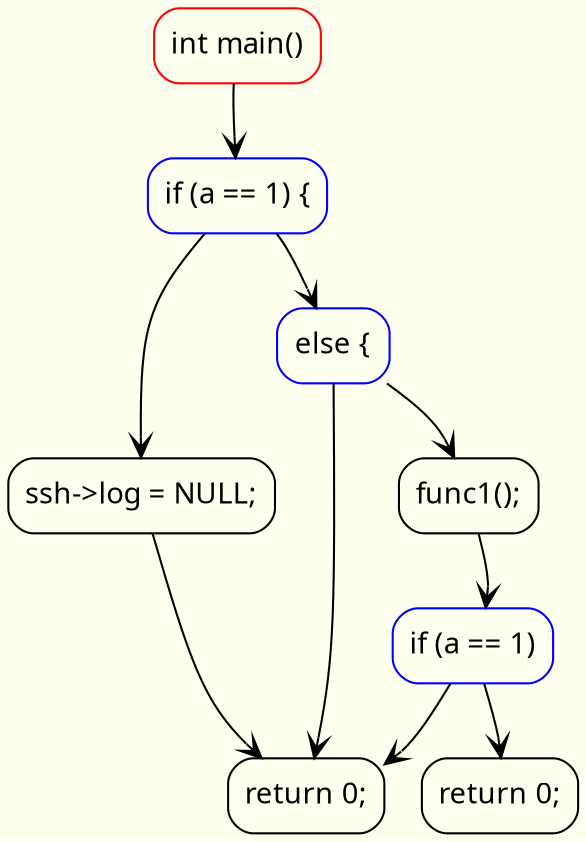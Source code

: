 strict digraph {
graph [bgcolor=ivory, splines=curved];
node [fontname="SF Pro Rounded, system-ui", shape=box, style=rounded];
edge [fontname="SF Pro Rounded, system-ui", arrowhead=vee];
"test.c#main#1#11" [label="int main()", color=red];
"test.c#main#1#11line3-9col5-6" [label="if (a == 1) {", color=blue];
"test.c#main#1#11line3-9col5-6line4-4col9-25" [label="ssh->log = NULL;", color=black];
"test.c#main#1#11line3-9col5-6line5-9col7-6" [label="else {", color=blue];
"test.c#main#1#11line10-10col5-14" [label="return 0;", color=black];
"test.c#main#1#11line3-9col5-6line5-9col7-6line6-6col9-17" [label="func1();", color=black];
"test.c#main#1#11line3-9col5-6line5-9col7-6line7-8col9-22" [label="if (a == 1)", color=blue];
"test.c#main#1#11line3-9col5-6line5-9col7-6line7-8col9-22line8-8col13-22" [label="return 0;", color=black];
"test.c#main#1#11" -> "test.c#main#1#11line3-9col5-6";
"test.c#main#1#11line3-9col5-6" -> "test.c#main#1#11line3-9col5-6line4-4col9-25";
"test.c#main#1#11line3-9col5-6" -> "test.c#main#1#11line3-9col5-6line5-9col7-6";
"test.c#main#1#11line3-9col5-6line4-4col9-25" -> "test.c#main#1#11line10-10col5-14";
"test.c#main#1#11line3-9col5-6line5-9col7-6" -> "test.c#main#1#11line3-9col5-6line5-9col7-6line6-6col9-17";
"test.c#main#1#11line3-9col5-6line5-9col7-6" -> "test.c#main#1#11line10-10col5-14";
"test.c#main#1#11line3-9col5-6line5-9col7-6line6-6col9-17" -> "test.c#main#1#11line3-9col5-6line5-9col7-6line7-8col9-22";
"test.c#main#1#11line3-9col5-6line5-9col7-6line7-8col9-22" -> "test.c#main#1#11line3-9col5-6line5-9col7-6line7-8col9-22line8-8col13-22";
"test.c#main#1#11line3-9col5-6line5-9col7-6line7-8col9-22" -> "test.c#main#1#11line10-10col5-14";
}
